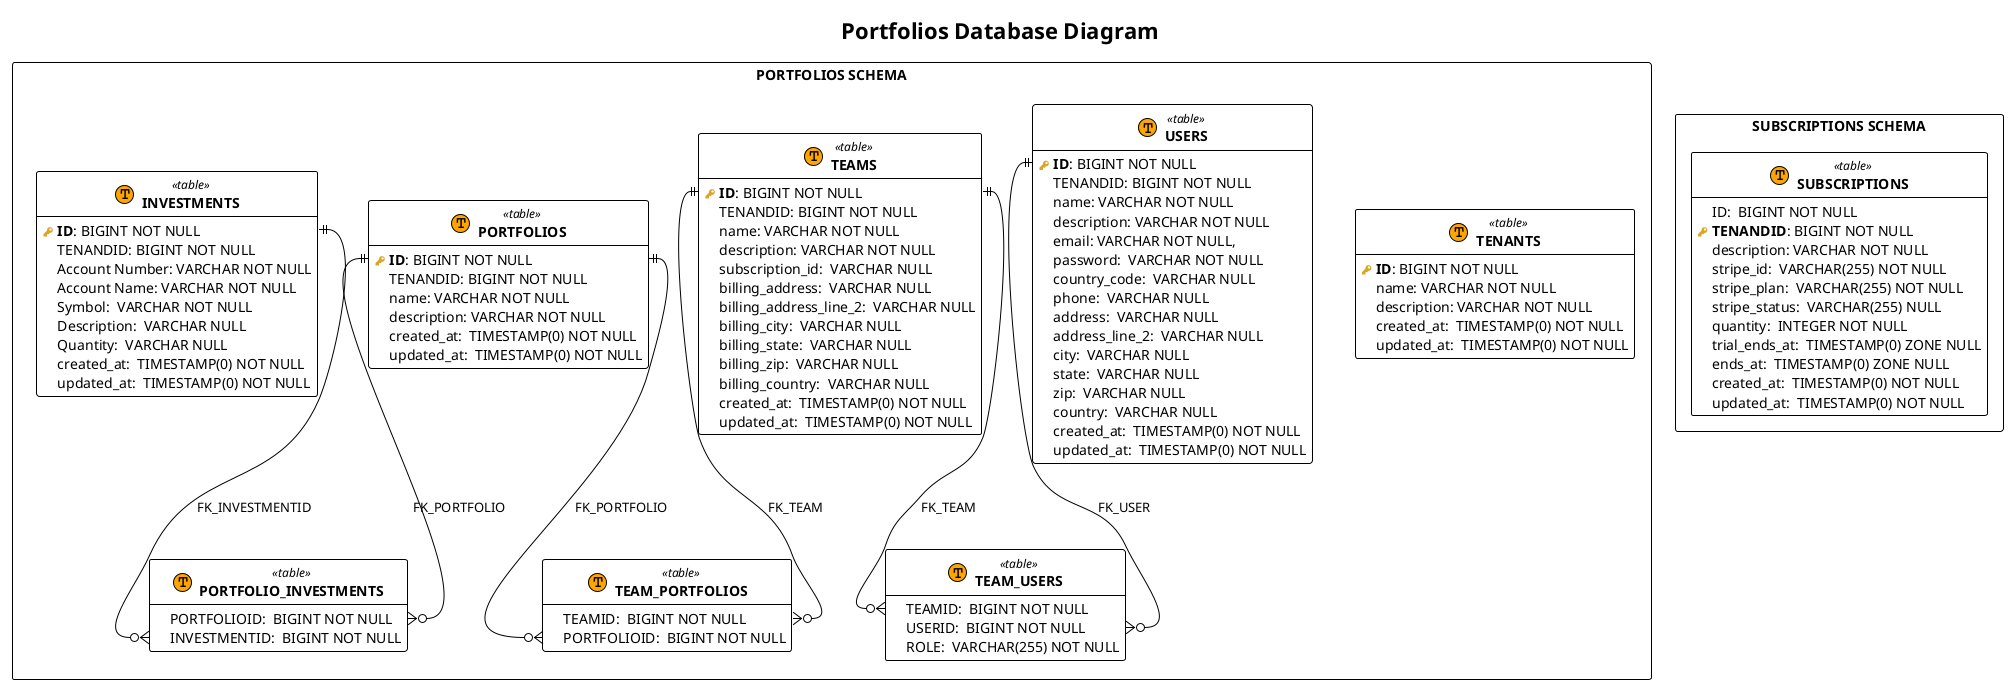 @startuml

!theme plain
hide empty methods

!procedure $schema($name, $slug)
package "$name" as $slug <<Rectangle>>
!endprocedure

!procedure $table($name, $slug)
entity "<b>$name</b>" as $slug << (T, Orange) table >>
!endprocedure

!procedure $view($name, $slug)
entity "<b>$name</b>" as $slug << (V, Aquamarine) view >>
!endprocedure

!procedure $pk($name)
<color:#GoldenRod><&key></color> <b>$name</b>
!endprocedure

!procedure $fk($name)
<color:#Silver><&key></color> $name
!endprocedure

!procedure $column($name)
{field} <color:#White><&media-record></color> $name
!endprocedure


title "Portfolios Database Diagram"
'  Diagram inspired by https://gist.github.com/sualeh/ea272410356527d3132809061e8ba5b4#file-schema-puml

$schema("PORTFOLIOS SCHEMA", "id_208b5502") {

  $table("TENANTS", "id_f521e750") {
    $pk("ID"): BIGINT NOT NULL
    $column("name"): VARCHAR NOT NULL
    $column("description"): VARCHAR NOT NULL
    $column("created_at"):  TIMESTAMP(0) NOT NULL
    $column("updated_at"):  TIMESTAMP(0) NOT NULL
  }
  
  $table("USERS", "id_f521e760") {
    $pk("ID"): BIGINT NOT NULL
    $column("TENANDID"): BIGINT NOT NULL
    $column("name"): VARCHAR NOT NULL
    $column("description"): VARCHAR NOT NULL
    $column("email"): VARCHAR NOT NULL,
    $column("password"):  VARCHAR NOT NULL
    $column("country_code"):  VARCHAR NULL
    $column("phone"):  VARCHAR NULL
    $column("address"):  VARCHAR NULL
    $column("address_line_2"):  VARCHAR NULL
    $column("city"):  VARCHAR NULL
    $column("state"):  VARCHAR NULL
    $column("zip"):  VARCHAR NULL
    $column("country"):  VARCHAR NULL
    $column("created_at"):  TIMESTAMP(0) NOT NULL
    $column("updated_at"):  TIMESTAMP(0) NOT NULL
  }

  $table("TEAMS", "id_f521e770") {
    $pk("ID"): BIGINT NOT NULL
    $column("TENANDID"): BIGINT NOT NULL
    $column("name"): VARCHAR NOT NULL
    $column("description"): VARCHAR NOT NULL
    $column("subscription_id"):  VARCHAR NULL
    $column("billing_address"):  VARCHAR NULL
    $column("billing_address_line_2"):  VARCHAR NULL
    $column("billing_city"):  VARCHAR NULL
    $column("billing_state"):  VARCHAR NULL
    $column("billing_zip"):  VARCHAR NULL
    $column("billing_country"):  VARCHAR NULL
    $column("created_at"):  TIMESTAMP(0) NOT NULL
    $column("updated_at"):  TIMESTAMP(0) NOT NULL
  }

  $table("TEAM_USERS", "id_f521e775") {
    $column("TEAMID"):  BIGINT NOT NULL
    $column("USERID"):  BIGINT NOT NULL
    $column("ROLE"):  VARCHAR(255) NOT NULL
  }

  $table("PORTFOLIOS", "id_f521e780") {
    $pk("ID"): BIGINT NOT NULL
    $column("TENANDID"): BIGINT NOT NULL
    $column("name"): VARCHAR NOT NULL
    $column("description"): VARCHAR NOT NULL
    $column("created_at"):  TIMESTAMP(0) NOT NULL
    $column("updated_at"):  TIMESTAMP(0) NOT NULL
  }
  
  $table("TEAM_PORTFOLIOS", "id_f521e785") {
    $column("TEAMID"):  BIGINT NOT NULL
    $column("PORTFOLIOID"):  BIGINT NOT NULL
  }
  
  $table("INVESTMENTS", "id_f521e790") {
    $pk("ID"): BIGINT NOT NULL
    $column("TENANDID"): BIGINT NOT NULL
    $column("Account Number"): VARCHAR NOT NULL
    $column("Account Name"): VARCHAR NOT NULL
    $column("Symbol"):  VARCHAR NOT NULL
    $column("Description"):  VARCHAR NULL
    $column("Quantity"):  VARCHAR NULL
    $column("created_at"):  TIMESTAMP(0) NOT NULL
    $column("updated_at"):  TIMESTAMP(0) NOT NULL
  }

  $table("PORTFOLIO_INVESTMENTS", "id_f521e795") {
    $column("PORTFOLIOID"):  BIGINT NOT NULL
    $column("INVESTMENTID"):  BIGINT NOT NULL
  }
  
}

$schema("SUBSCRIPTIONS SCHEMA", "id_7f7f6c20") {

  $table("SUBSCRIPTIONS", "id_751e68cc") {
    $column("ID"):  BIGINT NOT NULL
    $pk("TENANDID"): BIGINT NOT NULL
    $column("description"): VARCHAR NOT NULL
    $column("stripe_id"):  VARCHAR(255) NOT NULL
    $column("stripe_plan"):  VARCHAR(255) NOT NULL
    $column("stripe_status"):  VARCHAR(255) NULL
    $column("quantity"):  INTEGER NOT NULL
    $column("trial_ends_at"):  TIMESTAMP(0) ZONE NULL
    $column("ends_at"):  TIMESTAMP(0) ZONE NULL
    $column("created_at"):  TIMESTAMP(0) NOT NULL
    $column("updated_at"):  TIMESTAMP(0) NOT NULL
  }

}

id_208b5502.id_f521e760::ID  ||--o{ id_208b5502.id_f521e775::USERID : FK_USER
id_208b5502.id_f521e770::ID  ||--o{ id_208b5502.id_f521e775::TEAMID : FK_TEAM

id_208b5502.id_f521e790::ID  ||--o{ id_208b5502.id_f521e795::INVESTMENTID : FK_INVESTMENTID
id_208b5502.id_f521e780::ID  ||--o{ id_208b5502.id_f521e795::PORTFOLIOID  : FK_PORTFOLIO 

id_208b5502.id_f521e770::ID  ||--o{ id_208b5502.id_f521e785::TEAMID : FK_TEAM
id_208b5502.id_f521e780::ID  ||--o{ id_208b5502.id_f521e785::PORTFOLIOID : FK_PORTFOLIO

' id_208b5502.id_f521e760::ID  ||--o{ id_208b5502.id_f521e750::ID : FK_TENANT
' id_208b5502.id_f521e770::ID  ||--o{ id_208b5502.id_f521e750::ID : FK_TENANT
' id_208b5502.id_f521e780::ID  ||--o{ id_208b5502.id_f521e750::ID : FK_TENANT
' id_208b5502.id_f521e790::ID  ||--o{ id_208b5502.id_f521e750::ID : FK_TENANT


@enduml